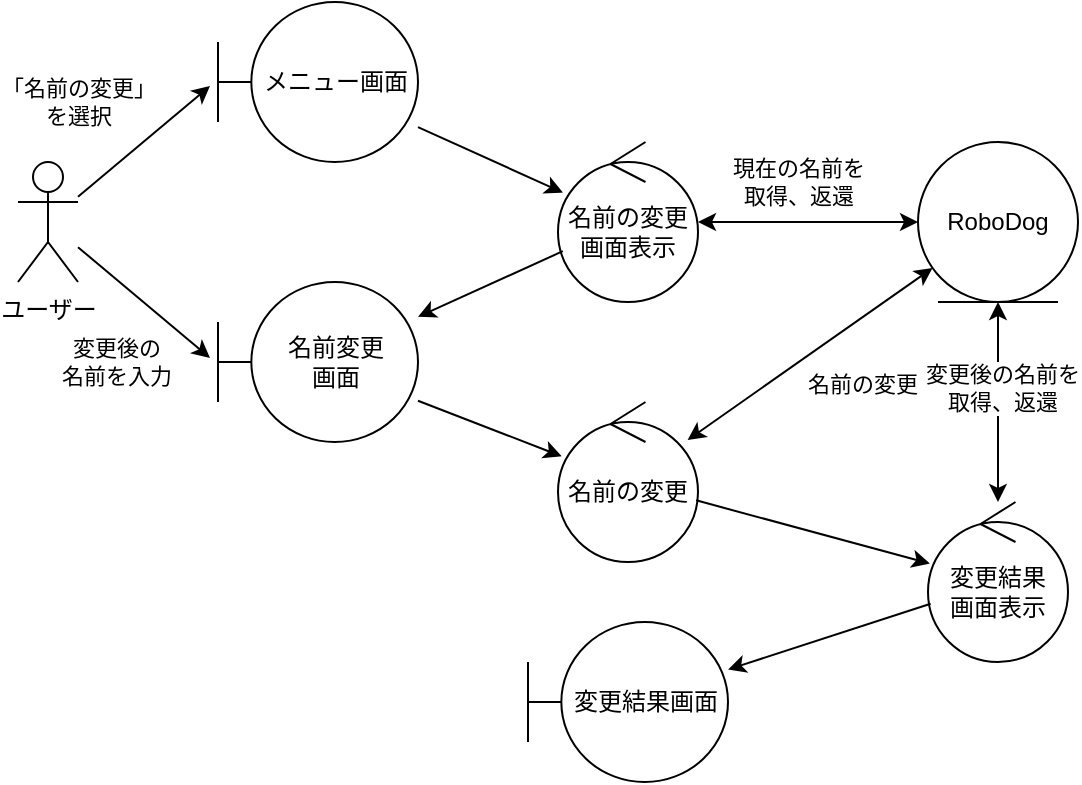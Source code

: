 <mxfile version="28.2.1">
  <diagram id="0pjJFw1XDNLn3v5XXtl9" name="ページ1">
    <mxGraphModel dx="786" dy="451" grid="1" gridSize="10" guides="1" tooltips="1" connect="1" arrows="1" fold="1" page="1" pageScale="1" pageWidth="827" pageHeight="1169" math="0" shadow="0">
      <root>
        <mxCell id="0" />
        <mxCell id="1" parent="0" />
        <mxCell id="2WB2Q0FiawlhU4YyRK-G-2" value="ユーザー" style="shape=umlActor;verticalLabelPosition=bottom;verticalAlign=top;html=1;" vertex="1" parent="1">
          <mxGeometry x="100" y="180" width="30" height="60" as="geometry" />
        </mxCell>
        <mxCell id="2WB2Q0FiawlhU4YyRK-G-3" value="メニュー画面" style="shape=umlBoundary;whiteSpace=wrap;html=1;" vertex="1" parent="1">
          <mxGeometry x="200" y="100" width="100" height="80" as="geometry" />
        </mxCell>
        <mxCell id="2WB2Q0FiawlhU4YyRK-G-4" value="" style="endArrow=classic;html=1;rounded=0;entryX=-0.04;entryY=0.525;entryDx=0;entryDy=0;entryPerimeter=0;" edge="1" parent="1" source="2WB2Q0FiawlhU4YyRK-G-2" target="2WB2Q0FiawlhU4YyRK-G-3">
          <mxGeometry width="50" height="50" relative="1" as="geometry">
            <mxPoint x="160" y="250" as="sourcePoint" />
            <mxPoint x="170" y="170" as="targetPoint" />
          </mxGeometry>
        </mxCell>
        <mxCell id="2WB2Q0FiawlhU4YyRK-G-10" value="「名前の変更」&lt;div&gt;を選択&lt;/div&gt;" style="edgeLabel;html=1;align=center;verticalAlign=middle;resizable=0;points=[];" vertex="1" connectable="0" parent="2WB2Q0FiawlhU4YyRK-G-4">
          <mxGeometry x="0.029" y="-3" relative="1" as="geometry">
            <mxPoint x="-36" y="-21" as="offset" />
          </mxGeometry>
        </mxCell>
        <mxCell id="2WB2Q0FiawlhU4YyRK-G-5" value="名前の変更&lt;div&gt;画面表示&lt;/div&gt;" style="ellipse;shape=umlControl;whiteSpace=wrap;html=1;" vertex="1" parent="1">
          <mxGeometry x="370" y="170" width="70" height="80" as="geometry" />
        </mxCell>
        <mxCell id="2WB2Q0FiawlhU4YyRK-G-6" value="名前変更&lt;div&gt;画面&lt;/div&gt;" style="shape=umlBoundary;whiteSpace=wrap;html=1;" vertex="1" parent="1">
          <mxGeometry x="200" y="240" width="100" height="80" as="geometry" />
        </mxCell>
        <mxCell id="2WB2Q0FiawlhU4YyRK-G-7" value="" style="endArrow=classic;html=1;rounded=0;" edge="1" parent="1" source="2WB2Q0FiawlhU4YyRK-G-3" target="2WB2Q0FiawlhU4YyRK-G-5">
          <mxGeometry width="50" height="50" relative="1" as="geometry">
            <mxPoint x="320" y="179" as="sourcePoint" />
            <mxPoint x="386" y="140" as="targetPoint" />
          </mxGeometry>
        </mxCell>
        <mxCell id="2WB2Q0FiawlhU4YyRK-G-8" value="" style="endArrow=classic;html=1;rounded=0;" edge="1" parent="1" source="2WB2Q0FiawlhU4YyRK-G-5" target="2WB2Q0FiawlhU4YyRK-G-6">
          <mxGeometry width="50" height="50" relative="1" as="geometry">
            <mxPoint x="360" y="350" as="sourcePoint" />
            <mxPoint x="436" y="260" as="targetPoint" />
          </mxGeometry>
        </mxCell>
        <mxCell id="2WB2Q0FiawlhU4YyRK-G-9" value="" style="endArrow=classic;html=1;rounded=0;entryX=-0.04;entryY=0.475;entryDx=0;entryDy=0;entryPerimeter=0;" edge="1" parent="1" source="2WB2Q0FiawlhU4YyRK-G-2" target="2WB2Q0FiawlhU4YyRK-G-6">
          <mxGeometry width="50" height="50" relative="1" as="geometry">
            <mxPoint x="130" y="349" as="sourcePoint" />
            <mxPoint x="170" y="260" as="targetPoint" />
          </mxGeometry>
        </mxCell>
        <mxCell id="2WB2Q0FiawlhU4YyRK-G-15" value="変更後の&lt;div&gt;名前を入力&lt;/div&gt;" style="edgeLabel;html=1;align=center;verticalAlign=middle;resizable=0;points=[];" vertex="1" connectable="0" parent="2WB2Q0FiawlhU4YyRK-G-9">
          <mxGeometry x="-0.009" y="4" relative="1" as="geometry">
            <mxPoint x="-16" y="33" as="offset" />
          </mxGeometry>
        </mxCell>
        <mxCell id="2WB2Q0FiawlhU4YyRK-G-11" value="RoboDog" style="ellipse;shape=umlEntity;whiteSpace=wrap;html=1;" vertex="1" parent="1">
          <mxGeometry x="550" y="170" width="80" height="80" as="geometry" />
        </mxCell>
        <mxCell id="2WB2Q0FiawlhU4YyRK-G-12" value="" style="endArrow=classic;startArrow=classic;html=1;rounded=0;" edge="1" parent="1" source="2WB2Q0FiawlhU4YyRK-G-11" target="2WB2Q0FiawlhU4YyRK-G-5">
          <mxGeometry width="50" height="50" relative="1" as="geometry">
            <mxPoint x="320" y="260" as="sourcePoint" />
            <mxPoint x="450" y="310" as="targetPoint" />
          </mxGeometry>
        </mxCell>
        <mxCell id="2WB2Q0FiawlhU4YyRK-G-13" value="現在の名前を&lt;div&gt;取得、返還&lt;/div&gt;" style="edgeLabel;html=1;align=center;verticalAlign=middle;resizable=0;points=[];" vertex="1" connectable="0" parent="2WB2Q0FiawlhU4YyRK-G-12">
          <mxGeometry x="0.182" y="-4" relative="1" as="geometry">
            <mxPoint x="5" y="-16" as="offset" />
          </mxGeometry>
        </mxCell>
        <mxCell id="2WB2Q0FiawlhU4YyRK-G-16" value="名前の変更" style="ellipse;shape=umlControl;whiteSpace=wrap;html=1;" vertex="1" parent="1">
          <mxGeometry x="370" y="300" width="70" height="80" as="geometry" />
        </mxCell>
        <mxCell id="2WB2Q0FiawlhU4YyRK-G-17" value="" style="endArrow=classic;html=1;rounded=0;" edge="1" parent="1" source="2WB2Q0FiawlhU4YyRK-G-6" target="2WB2Q0FiawlhU4YyRK-G-16">
          <mxGeometry width="50" height="50" relative="1" as="geometry">
            <mxPoint x="312" y="410" as="sourcePoint" />
            <mxPoint x="240" y="442" as="targetPoint" />
          </mxGeometry>
        </mxCell>
        <mxCell id="2WB2Q0FiawlhU4YyRK-G-18" value="" style="endArrow=classic;startArrow=classic;html=1;rounded=0;" edge="1" parent="1" source="2WB2Q0FiawlhU4YyRK-G-16" target="2WB2Q0FiawlhU4YyRK-G-11">
          <mxGeometry width="50" height="50" relative="1" as="geometry">
            <mxPoint x="320" y="260" as="sourcePoint" />
            <mxPoint x="370" y="210" as="targetPoint" />
          </mxGeometry>
        </mxCell>
        <mxCell id="2WB2Q0FiawlhU4YyRK-G-19" value="名前の変更" style="edgeLabel;html=1;align=center;verticalAlign=middle;resizable=0;points=[];" vertex="1" connectable="0" parent="2WB2Q0FiawlhU4YyRK-G-18">
          <mxGeometry x="0.404" y="-2" relative="1" as="geometry">
            <mxPoint y="30" as="offset" />
          </mxGeometry>
        </mxCell>
        <mxCell id="2WB2Q0FiawlhU4YyRK-G-20" value="変更&lt;span style=&quot;background-color: transparent; color: light-dark(rgb(0, 0, 0), rgb(255, 255, 255));&quot;&gt;結果&lt;/span&gt;&lt;div&gt;&lt;span style=&quot;background-color: transparent; color: light-dark(rgb(0, 0, 0), rgb(255, 255, 255));&quot;&gt;画面&lt;/span&gt;&lt;span style=&quot;background-color: transparent; color: light-dark(rgb(0, 0, 0), rgb(255, 255, 255));&quot;&gt;表示&lt;/span&gt;&lt;/div&gt;" style="ellipse;shape=umlControl;whiteSpace=wrap;html=1;" vertex="1" parent="1">
          <mxGeometry x="555" y="350" width="70" height="80" as="geometry" />
        </mxCell>
        <mxCell id="2WB2Q0FiawlhU4YyRK-G-21" value="" style="endArrow=classic;html=1;rounded=0;" edge="1" parent="1" source="2WB2Q0FiawlhU4YyRK-G-16" target="2WB2Q0FiawlhU4YyRK-G-20">
          <mxGeometry width="50" height="50" relative="1" as="geometry">
            <mxPoint x="470" y="380" as="sourcePoint" />
            <mxPoint x="542" y="408" as="targetPoint" />
          </mxGeometry>
        </mxCell>
        <mxCell id="2WB2Q0FiawlhU4YyRK-G-22" value="" style="endArrow=classic;startArrow=classic;html=1;rounded=0;" edge="1" parent="1" source="2WB2Q0FiawlhU4YyRK-G-20" target="2WB2Q0FiawlhU4YyRK-G-11">
          <mxGeometry width="50" height="50" relative="1" as="geometry">
            <mxPoint x="320" y="340" as="sourcePoint" />
            <mxPoint x="370" y="290" as="targetPoint" />
          </mxGeometry>
        </mxCell>
        <mxCell id="2WB2Q0FiawlhU4YyRK-G-23" value="変更後の名前を&lt;div&gt;取得、返還&lt;/div&gt;" style="edgeLabel;html=1;align=center;verticalAlign=middle;resizable=0;points=[];" vertex="1" connectable="0" parent="2WB2Q0FiawlhU4YyRK-G-22">
          <mxGeometry x="0.153" y="-2" relative="1" as="geometry">
            <mxPoint as="offset" />
          </mxGeometry>
        </mxCell>
        <mxCell id="2WB2Q0FiawlhU4YyRK-G-24" value="変更結果画面" style="shape=umlBoundary;whiteSpace=wrap;html=1;" vertex="1" parent="1">
          <mxGeometry x="355" y="410" width="100" height="80" as="geometry" />
        </mxCell>
        <mxCell id="2WB2Q0FiawlhU4YyRK-G-25" value="" style="endArrow=classic;html=1;rounded=0;" edge="1" parent="1" source="2WB2Q0FiawlhU4YyRK-G-20" target="2WB2Q0FiawlhU4YyRK-G-24">
          <mxGeometry width="50" height="50" relative="1" as="geometry">
            <mxPoint x="520" y="400" as="sourcePoint" />
            <mxPoint x="637" y="432" as="targetPoint" />
          </mxGeometry>
        </mxCell>
      </root>
    </mxGraphModel>
  </diagram>
</mxfile>
